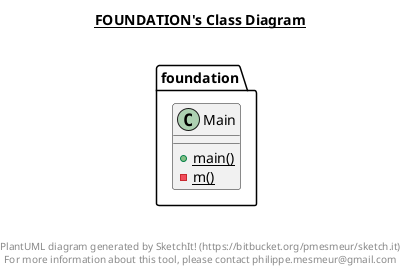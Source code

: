 @startuml

title __FOUNDATION's Class Diagram__\n

  package foundation {
    class Main {
        {static} + main()
        {static} - m()
    }
  }
  



right footer


PlantUML diagram generated by SketchIt! (https://bitbucket.org/pmesmeur/sketch.it)
For more information about this tool, please contact philippe.mesmeur@gmail.com
endfooter

@enduml
